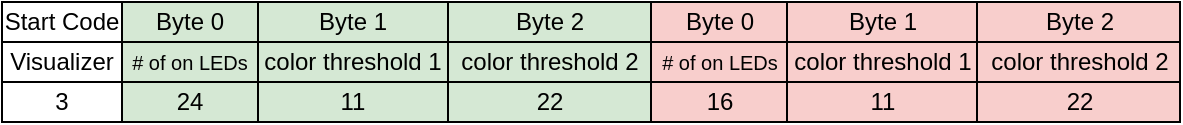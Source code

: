 <mxfile version="21.7.2" type="github">
  <diagram name="Page-1" id="shF8shhkMKsd_J-aFrly">
    <mxGraphModel dx="1185" dy="637" grid="1" gridSize="10" guides="1" tooltips="1" connect="1" arrows="1" fold="1" page="1" pageScale="1" pageWidth="850" pageHeight="1100" math="0" shadow="0">
      <root>
        <mxCell id="0" />
        <mxCell id="1" parent="0" />
        <mxCell id="lNHIe1rahEr5vsZYYmyg-149" value="Start Code" style="rounded=0;whiteSpace=wrap;html=1;" parent="1" vertex="1">
          <mxGeometry x="177" y="370" width="60" height="20" as="geometry" />
        </mxCell>
        <mxCell id="lNHIe1rahEr5vsZYYmyg-150" value="Byte 0" style="rounded=0;whiteSpace=wrap;html=1;fillColor=#d5e8d4;strokeColor=#000000;" parent="1" vertex="1">
          <mxGeometry x="237" y="370" width="68" height="20" as="geometry" />
        </mxCell>
        <mxCell id="lNHIe1rahEr5vsZYYmyg-151" value="Byte 1" style="rounded=0;whiteSpace=wrap;html=1;fillColor=#d5e8d4;strokeColor=#000000;" parent="1" vertex="1">
          <mxGeometry x="305" y="370" width="95" height="20" as="geometry" />
        </mxCell>
        <mxCell id="lNHIe1rahEr5vsZYYmyg-152" value="Byte 2" style="rounded=0;whiteSpace=wrap;html=1;fillColor=#d5e8d4;strokeColor=#000000;" parent="1" vertex="1">
          <mxGeometry x="400" y="370" width="101.5" height="20" as="geometry" />
        </mxCell>
        <mxCell id="hq53a7k9uLLdRGu1v-rV-19" value="Visualizer" style="rounded=0;whiteSpace=wrap;html=1;" parent="1" vertex="1">
          <mxGeometry x="177" y="390" width="60" height="20" as="geometry" />
        </mxCell>
        <mxCell id="hq53a7k9uLLdRGu1v-rV-20" value="&lt;font style=&quot;font-size: 10px;&quot;&gt;# of on LEDs&lt;/font&gt;" style="rounded=0;whiteSpace=wrap;html=1;fillColor=#d5e8d4;strokeColor=#000000;" parent="1" vertex="1">
          <mxGeometry x="237" y="390" width="68" height="20" as="geometry" />
        </mxCell>
        <mxCell id="hq53a7k9uLLdRGu1v-rV-21" value="color threshold 1" style="rounded=0;whiteSpace=wrap;html=1;fillColor=#d5e8d4;strokeColor=#000000;" parent="1" vertex="1">
          <mxGeometry x="305" y="390" width="95" height="20" as="geometry" />
        </mxCell>
        <mxCell id="hq53a7k9uLLdRGu1v-rV-22" value="color threshold 2" style="rounded=0;whiteSpace=wrap;html=1;fillColor=#d5e8d4;strokeColor=#000000;" parent="1" vertex="1">
          <mxGeometry x="400" y="390" width="101.5" height="20" as="geometry" />
        </mxCell>
        <mxCell id="hq53a7k9uLLdRGu1v-rV-29" value="3" style="rounded=0;whiteSpace=wrap;html=1;" parent="1" vertex="1">
          <mxGeometry x="177" y="410" width="60" height="20" as="geometry" />
        </mxCell>
        <mxCell id="hq53a7k9uLLdRGu1v-rV-30" value="24" style="rounded=0;whiteSpace=wrap;html=1;fillColor=#d5e8d4;strokeColor=#000000;" parent="1" vertex="1">
          <mxGeometry x="237" y="410" width="68" height="20" as="geometry" />
        </mxCell>
        <mxCell id="hq53a7k9uLLdRGu1v-rV-31" value="11" style="rounded=0;whiteSpace=wrap;html=1;fillColor=#d5e8d4;strokeColor=#000000;" parent="1" vertex="1">
          <mxGeometry x="305" y="410" width="95" height="20" as="geometry" />
        </mxCell>
        <mxCell id="hq53a7k9uLLdRGu1v-rV-32" value="22" style="rounded=0;whiteSpace=wrap;html=1;fillColor=#d5e8d4;strokeColor=#000000;" parent="1" vertex="1">
          <mxGeometry x="400" y="410" width="101.5" height="20" as="geometry" />
        </mxCell>
        <mxCell id="K1xRb-kiVbMolPLDV2YE-1" value="Byte 0" style="rounded=0;whiteSpace=wrap;html=1;fillColor=#f8cecc;strokeColor=#000000;" parent="1" vertex="1">
          <mxGeometry x="501.5" y="370" width="68" height="20" as="geometry" />
        </mxCell>
        <mxCell id="K1xRb-kiVbMolPLDV2YE-2" value="Byte 1" style="rounded=0;whiteSpace=wrap;html=1;fillColor=#f8cecc;strokeColor=#000000;" parent="1" vertex="1">
          <mxGeometry x="569.5" y="370" width="95" height="20" as="geometry" />
        </mxCell>
        <mxCell id="K1xRb-kiVbMolPLDV2YE-3" value="Byte 2" style="rounded=0;whiteSpace=wrap;html=1;fillColor=#f8cecc;strokeColor=#000000;" parent="1" vertex="1">
          <mxGeometry x="664.5" y="370" width="101.5" height="20" as="geometry" />
        </mxCell>
        <mxCell id="K1xRb-kiVbMolPLDV2YE-4" value="&lt;font style=&quot;font-size: 10px;&quot;&gt;# of on LEDs&lt;/font&gt;" style="rounded=0;whiteSpace=wrap;html=1;fillColor=#f8cecc;strokeColor=#000000;" parent="1" vertex="1">
          <mxGeometry x="501.5" y="390" width="68" height="20" as="geometry" />
        </mxCell>
        <mxCell id="K1xRb-kiVbMolPLDV2YE-5" value="color threshold 1" style="rounded=0;whiteSpace=wrap;html=1;fillColor=#f8cecc;strokeColor=#000000;" parent="1" vertex="1">
          <mxGeometry x="569.5" y="390" width="95" height="20" as="geometry" />
        </mxCell>
        <mxCell id="K1xRb-kiVbMolPLDV2YE-6" value="color threshold 2" style="rounded=0;whiteSpace=wrap;html=1;fillColor=#f8cecc;strokeColor=#000000;" parent="1" vertex="1">
          <mxGeometry x="664.5" y="390" width="101.5" height="20" as="geometry" />
        </mxCell>
        <mxCell id="K1xRb-kiVbMolPLDV2YE-7" value="16" style="rounded=0;whiteSpace=wrap;html=1;fillColor=#f8cecc;strokeColor=#000000;" parent="1" vertex="1">
          <mxGeometry x="501.5" y="410" width="68" height="20" as="geometry" />
        </mxCell>
        <mxCell id="K1xRb-kiVbMolPLDV2YE-8" value="11" style="rounded=0;whiteSpace=wrap;html=1;fillColor=#f8cecc;strokeColor=#000000;" parent="1" vertex="1">
          <mxGeometry x="569.5" y="410" width="95" height="20" as="geometry" />
        </mxCell>
        <mxCell id="K1xRb-kiVbMolPLDV2YE-9" value="22" style="rounded=0;whiteSpace=wrap;html=1;fillColor=#f8cecc;strokeColor=#000000;" parent="1" vertex="1">
          <mxGeometry x="664.5" y="410" width="101.5" height="20" as="geometry" />
        </mxCell>
      </root>
    </mxGraphModel>
  </diagram>
</mxfile>
